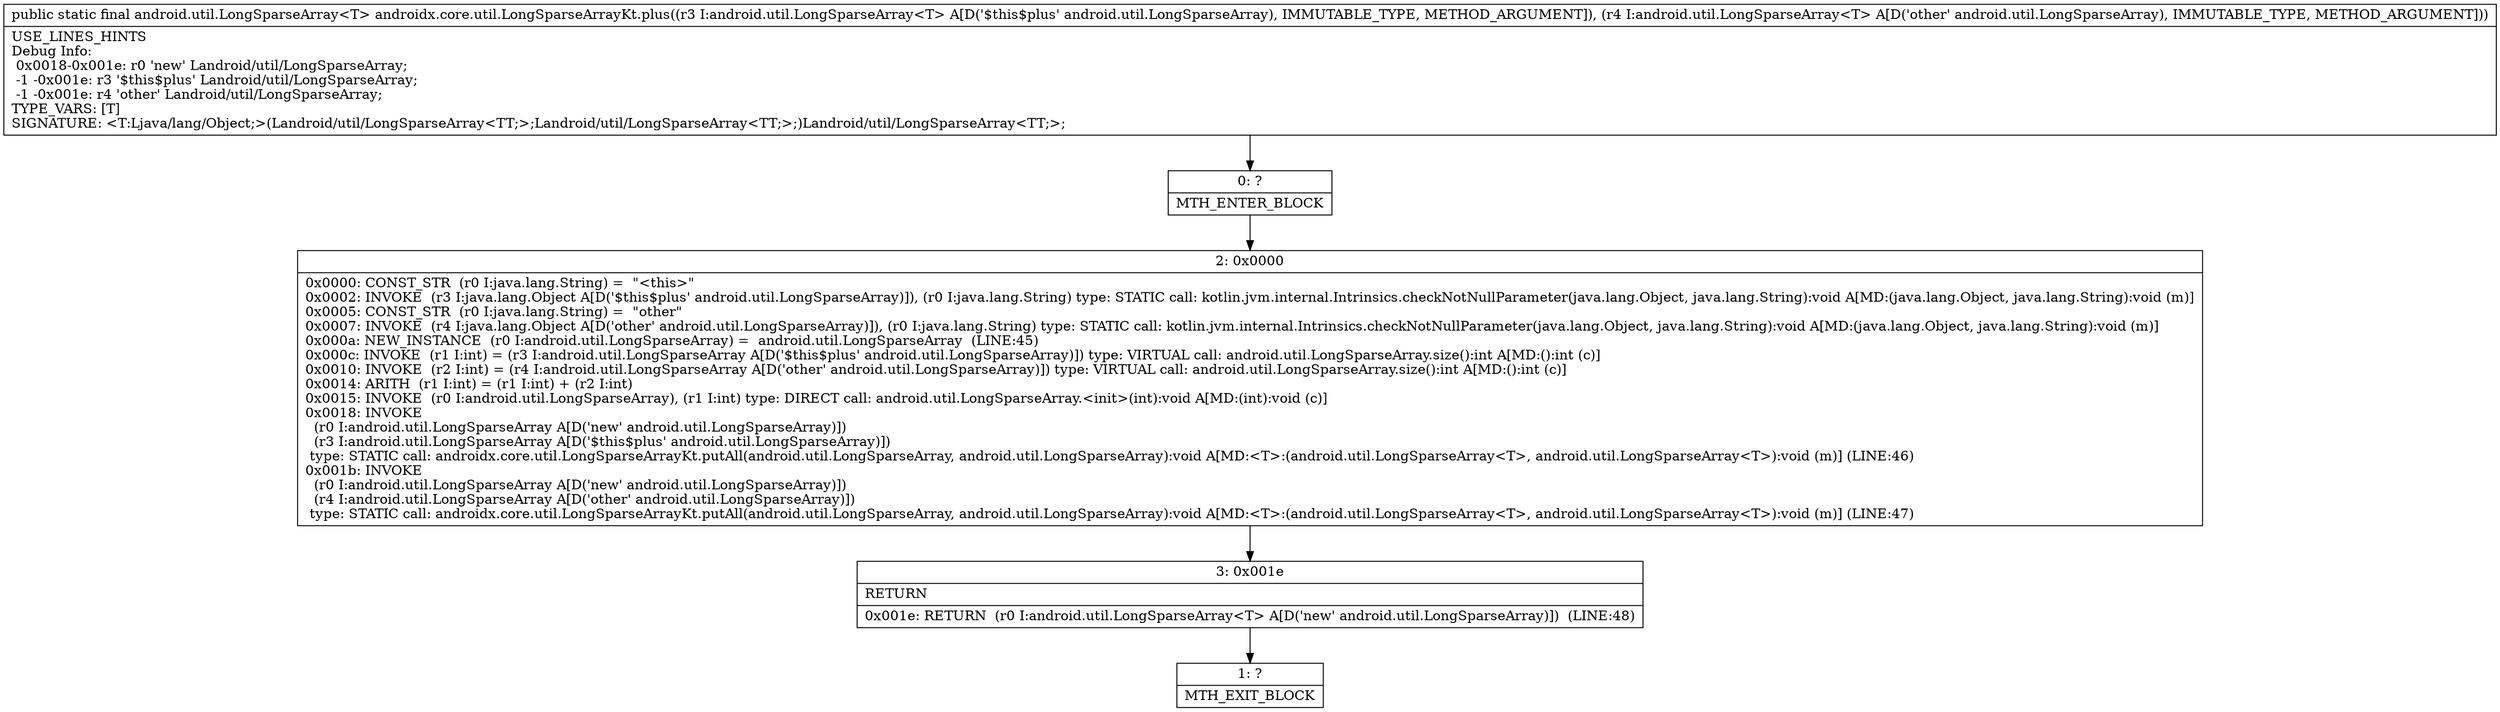 digraph "CFG forandroidx.core.util.LongSparseArrayKt.plus(Landroid\/util\/LongSparseArray;Landroid\/util\/LongSparseArray;)Landroid\/util\/LongSparseArray;" {
Node_0 [shape=record,label="{0\:\ ?|MTH_ENTER_BLOCK\l}"];
Node_2 [shape=record,label="{2\:\ 0x0000|0x0000: CONST_STR  (r0 I:java.lang.String) =  \"\<this\>\" \l0x0002: INVOKE  (r3 I:java.lang.Object A[D('$this$plus' android.util.LongSparseArray)]), (r0 I:java.lang.String) type: STATIC call: kotlin.jvm.internal.Intrinsics.checkNotNullParameter(java.lang.Object, java.lang.String):void A[MD:(java.lang.Object, java.lang.String):void (m)]\l0x0005: CONST_STR  (r0 I:java.lang.String) =  \"other\" \l0x0007: INVOKE  (r4 I:java.lang.Object A[D('other' android.util.LongSparseArray)]), (r0 I:java.lang.String) type: STATIC call: kotlin.jvm.internal.Intrinsics.checkNotNullParameter(java.lang.Object, java.lang.String):void A[MD:(java.lang.Object, java.lang.String):void (m)]\l0x000a: NEW_INSTANCE  (r0 I:android.util.LongSparseArray) =  android.util.LongSparseArray  (LINE:45)\l0x000c: INVOKE  (r1 I:int) = (r3 I:android.util.LongSparseArray A[D('$this$plus' android.util.LongSparseArray)]) type: VIRTUAL call: android.util.LongSparseArray.size():int A[MD:():int (c)]\l0x0010: INVOKE  (r2 I:int) = (r4 I:android.util.LongSparseArray A[D('other' android.util.LongSparseArray)]) type: VIRTUAL call: android.util.LongSparseArray.size():int A[MD:():int (c)]\l0x0014: ARITH  (r1 I:int) = (r1 I:int) + (r2 I:int) \l0x0015: INVOKE  (r0 I:android.util.LongSparseArray), (r1 I:int) type: DIRECT call: android.util.LongSparseArray.\<init\>(int):void A[MD:(int):void (c)]\l0x0018: INVOKE  \l  (r0 I:android.util.LongSparseArray A[D('new' android.util.LongSparseArray)])\l  (r3 I:android.util.LongSparseArray A[D('$this$plus' android.util.LongSparseArray)])\l type: STATIC call: androidx.core.util.LongSparseArrayKt.putAll(android.util.LongSparseArray, android.util.LongSparseArray):void A[MD:\<T\>:(android.util.LongSparseArray\<T\>, android.util.LongSparseArray\<T\>):void (m)] (LINE:46)\l0x001b: INVOKE  \l  (r0 I:android.util.LongSparseArray A[D('new' android.util.LongSparseArray)])\l  (r4 I:android.util.LongSparseArray A[D('other' android.util.LongSparseArray)])\l type: STATIC call: androidx.core.util.LongSparseArrayKt.putAll(android.util.LongSparseArray, android.util.LongSparseArray):void A[MD:\<T\>:(android.util.LongSparseArray\<T\>, android.util.LongSparseArray\<T\>):void (m)] (LINE:47)\l}"];
Node_3 [shape=record,label="{3\:\ 0x001e|RETURN\l|0x001e: RETURN  (r0 I:android.util.LongSparseArray\<T\> A[D('new' android.util.LongSparseArray)])  (LINE:48)\l}"];
Node_1 [shape=record,label="{1\:\ ?|MTH_EXIT_BLOCK\l}"];
MethodNode[shape=record,label="{public static final android.util.LongSparseArray\<T\> androidx.core.util.LongSparseArrayKt.plus((r3 I:android.util.LongSparseArray\<T\> A[D('$this$plus' android.util.LongSparseArray), IMMUTABLE_TYPE, METHOD_ARGUMENT]), (r4 I:android.util.LongSparseArray\<T\> A[D('other' android.util.LongSparseArray), IMMUTABLE_TYPE, METHOD_ARGUMENT]))  | USE_LINES_HINTS\lDebug Info:\l  0x0018\-0x001e: r0 'new' Landroid\/util\/LongSparseArray;\l  \-1 \-0x001e: r3 '$this$plus' Landroid\/util\/LongSparseArray;\l  \-1 \-0x001e: r4 'other' Landroid\/util\/LongSparseArray;\lTYPE_VARS: [T]\lSIGNATURE: \<T:Ljava\/lang\/Object;\>(Landroid\/util\/LongSparseArray\<TT;\>;Landroid\/util\/LongSparseArray\<TT;\>;)Landroid\/util\/LongSparseArray\<TT;\>;\l}"];
MethodNode -> Node_0;Node_0 -> Node_2;
Node_2 -> Node_3;
Node_3 -> Node_1;
}

